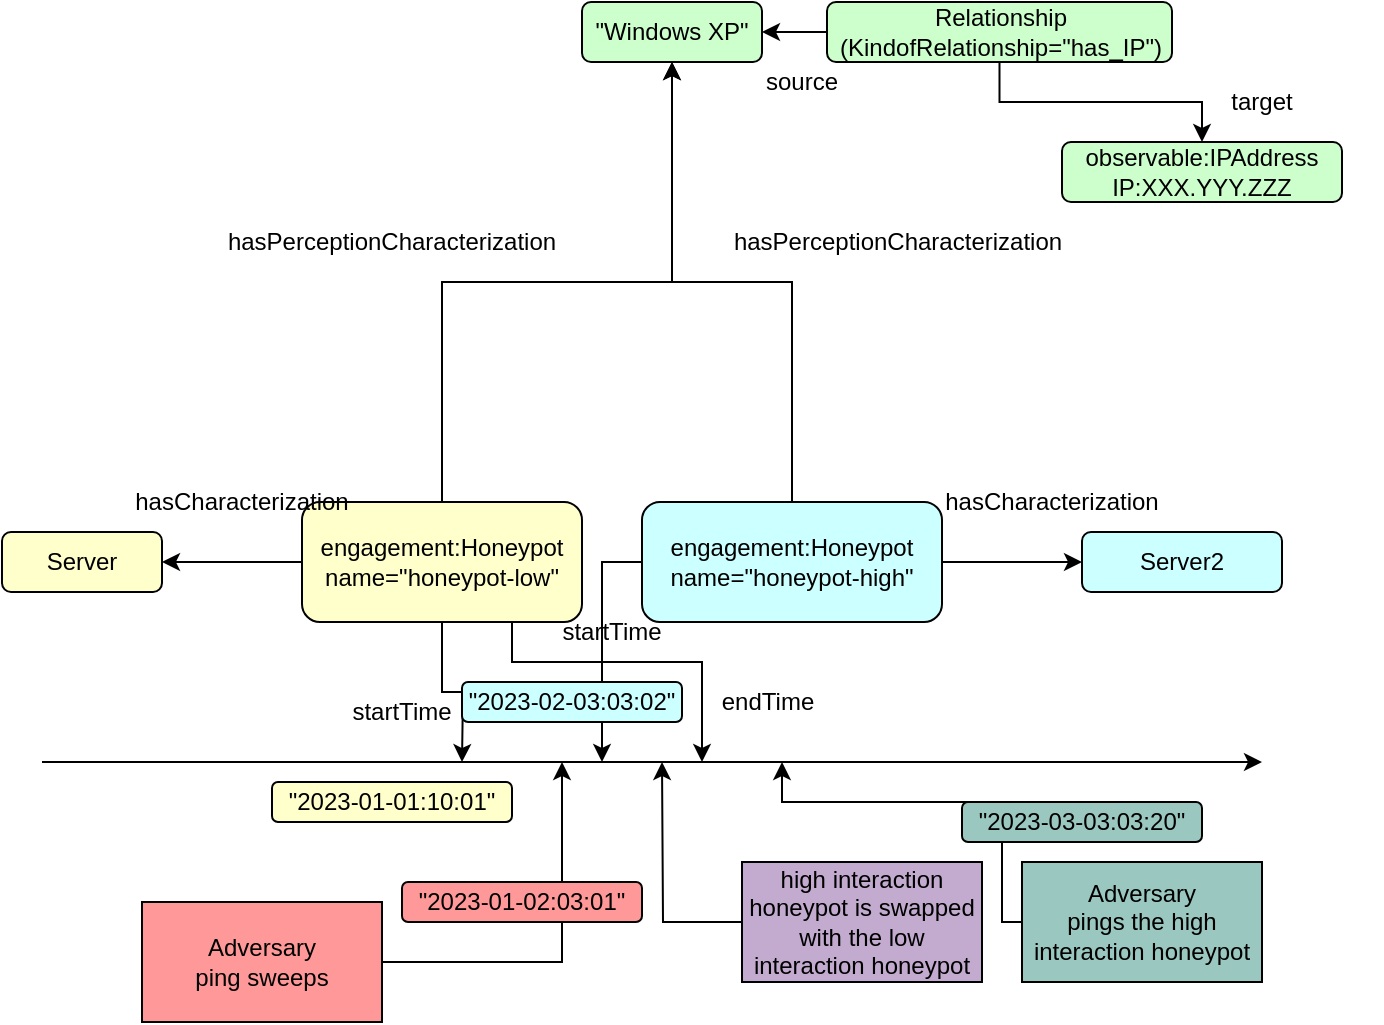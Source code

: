 <mxfile version="20.8.11" type="device"><diagram name="Page-1" id="SZyitTrHytvP_tL7x1lx"><mxGraphModel dx="1674" dy="782" grid="1" gridSize="10" guides="1" tooltips="1" connect="1" arrows="1" fold="1" page="1" pageScale="1" pageWidth="850" pageHeight="1100" math="0" shadow="0"><root><mxCell id="0"/><mxCell id="1" parent="0"/><mxCell id="5WHp1d3pjaUlq0CJ49ZN-26" style="edgeStyle=orthogonalEdgeStyle;rounded=0;orthogonalLoop=1;jettySize=auto;html=1;" parent="1" source="5WHp1d3pjaUlq0CJ49ZN-1" edge="1"><mxGeometry relative="1" as="geometry"><mxPoint x="280" y="390" as="targetPoint"/></mxGeometry></mxCell><mxCell id="M4_4i3RkBrSk8CLw0dnV-1" style="edgeStyle=orthogonalEdgeStyle;rounded=0;orthogonalLoop=1;jettySize=auto;html=1;entryX=0.5;entryY=1;entryDx=0;entryDy=0;" edge="1" parent="1" source="5WHp1d3pjaUlq0CJ49ZN-1" target="5WHp1d3pjaUlq0CJ49ZN-3"><mxGeometry relative="1" as="geometry"/></mxCell><mxCell id="M4_4i3RkBrSk8CLw0dnV-4" style="edgeStyle=orthogonalEdgeStyle;rounded=0;orthogonalLoop=1;jettySize=auto;html=1;entryX=1;entryY=0.5;entryDx=0;entryDy=0;" edge="1" parent="1" source="5WHp1d3pjaUlq0CJ49ZN-1" target="M4_4i3RkBrSk8CLw0dnV-2"><mxGeometry relative="1" as="geometry"/></mxCell><mxCell id="5WHp1d3pjaUlq0CJ49ZN-1" value="&lt;div&gt;engagement:Honeypot&lt;/div&gt;&lt;div&gt;name=&quot;honeypot-low&quot;&lt;br&gt;&lt;/div&gt;" style="rounded=1;whiteSpace=wrap;html=1;fillColor=#FFFFCC;" parent="1" vertex="1"><mxGeometry x="200" y="260" width="140" height="60" as="geometry"/></mxCell><mxCell id="5WHp1d3pjaUlq0CJ49ZN-3" value="&quot;Windows XP&quot;" style="rounded=1;whiteSpace=wrap;html=1;fillColor=#CCFFCC;" parent="1" vertex="1"><mxGeometry x="340" y="10" width="90" height="30" as="geometry"/></mxCell><mxCell id="5WHp1d3pjaUlq0CJ49ZN-12" value="hasPerceptionCharacterization" style="text;html=1;strokeColor=none;fillColor=none;align=center;verticalAlign=middle;whiteSpace=wrap;rounded=0;" parent="1" vertex="1"><mxGeometry x="150" y="120" width="190" height="20" as="geometry"/></mxCell><mxCell id="5WHp1d3pjaUlq0CJ49ZN-34" style="edgeStyle=orthogonalEdgeStyle;rounded=0;orthogonalLoop=1;jettySize=auto;html=1;" parent="1" source="5WHp1d3pjaUlq0CJ49ZN-13" edge="1"><mxGeometry relative="1" as="geometry"><mxPoint x="350" y="390" as="targetPoint"/><Array as="points"><mxPoint x="350" y="290"/><mxPoint x="350" y="390"/></Array></mxGeometry></mxCell><mxCell id="M4_4i3RkBrSk8CLw0dnV-6" style="edgeStyle=orthogonalEdgeStyle;rounded=0;orthogonalLoop=1;jettySize=auto;html=1;entryX=0;entryY=0.5;entryDx=0;entryDy=0;" edge="1" parent="1" source="5WHp1d3pjaUlq0CJ49ZN-13" target="M4_4i3RkBrSk8CLw0dnV-5"><mxGeometry relative="1" as="geometry"/></mxCell><mxCell id="5WHp1d3pjaUlq0CJ49ZN-13" value="&lt;div&gt;engagement:Honeypot&lt;/div&gt;&lt;div&gt;name=&quot;honeypot-high&quot;&lt;br&gt;&lt;/div&gt;" style="rounded=1;whiteSpace=wrap;html=1;fillColor=#CCFFFF;" parent="1" vertex="1"><mxGeometry x="370" y="260" width="150" height="60" as="geometry"/></mxCell><mxCell id="5WHp1d3pjaUlq0CJ49ZN-17" style="edgeStyle=orthogonalEdgeStyle;rounded=0;orthogonalLoop=1;jettySize=auto;html=1;exitX=0.5;exitY=0;exitDx=0;exitDy=0;entryX=0.5;entryY=1;entryDx=0;entryDy=0;" parent="1" source="5WHp1d3pjaUlq0CJ49ZN-13" target="5WHp1d3pjaUlq0CJ49ZN-3" edge="1"><mxGeometry relative="1" as="geometry"><mxPoint x="470" y="160" as="sourcePoint"/><mxPoint x="502.5" y="120" as="targetPoint"/></mxGeometry></mxCell><mxCell id="5WHp1d3pjaUlq0CJ49ZN-24" value="" style="endArrow=classic;html=1;rounded=0;" parent="1" edge="1"><mxGeometry width="50" height="50" relative="1" as="geometry"><mxPoint x="70" y="390" as="sourcePoint"/><mxPoint x="680" y="390" as="targetPoint"/></mxGeometry></mxCell><mxCell id="5WHp1d3pjaUlq0CJ49ZN-31" style="edgeStyle=orthogonalEdgeStyle;rounded=0;orthogonalLoop=1;jettySize=auto;html=1;" parent="1" source="5WHp1d3pjaUlq0CJ49ZN-25" edge="1"><mxGeometry relative="1" as="geometry"><mxPoint x="330" y="390" as="targetPoint"/><Array as="points"><mxPoint x="330" y="490"/><mxPoint x="330" y="390"/></Array></mxGeometry></mxCell><mxCell id="5WHp1d3pjaUlq0CJ49ZN-25" value="&lt;div&gt;Adversary&lt;/div&gt;&lt;div&gt;ping sweeps&lt;br&gt;&lt;/div&gt;" style="rounded=0;whiteSpace=wrap;html=1;fillColor=#FF9999;" parent="1" vertex="1"><mxGeometry x="120" y="460" width="120" height="60" as="geometry"/></mxCell><mxCell id="5WHp1d3pjaUlq0CJ49ZN-29" value="&quot;2023-01-01:10:01&quot;" style="rounded=1;whiteSpace=wrap;html=1;fillColor=#FFFFCC;" parent="1" vertex="1"><mxGeometry x="185" y="400" width="120" height="20" as="geometry"/></mxCell><mxCell id="5WHp1d3pjaUlq0CJ49ZN-30" value="startTime" style="text;html=1;strokeColor=none;fillColor=none;align=center;verticalAlign=middle;whiteSpace=wrap;rounded=0;" parent="1" vertex="1"><mxGeometry x="220" y="350" width="60" height="30" as="geometry"/></mxCell><mxCell id="5WHp1d3pjaUlq0CJ49ZN-32" style="edgeStyle=orthogonalEdgeStyle;rounded=0;orthogonalLoop=1;jettySize=auto;html=1;exitX=0.75;exitY=1;exitDx=0;exitDy=0;" parent="1" source="5WHp1d3pjaUlq0CJ49ZN-1" edge="1"><mxGeometry relative="1" as="geometry"><mxPoint x="400" y="390" as="targetPoint"/><mxPoint x="290" y="330" as="sourcePoint"/><Array as="points"><mxPoint x="310" y="340"/><mxPoint x="400" y="340"/><mxPoint x="400" y="390"/></Array></mxGeometry></mxCell><mxCell id="5WHp1d3pjaUlq0CJ49ZN-33" value="endTime" style="text;html=1;strokeColor=none;fillColor=none;align=center;verticalAlign=middle;whiteSpace=wrap;rounded=0;" parent="1" vertex="1"><mxGeometry x="402.5" y="345" width="60" height="30" as="geometry"/></mxCell><mxCell id="5WHp1d3pjaUlq0CJ49ZN-35" value="startTime" style="text;html=1;strokeColor=none;fillColor=none;align=center;verticalAlign=middle;whiteSpace=wrap;rounded=0;" parent="1" vertex="1"><mxGeometry x="325" y="310" width="60" height="30" as="geometry"/></mxCell><mxCell id="5WHp1d3pjaUlq0CJ49ZN-39" style="edgeStyle=orthogonalEdgeStyle;rounded=0;orthogonalLoop=1;jettySize=auto;html=1;" parent="1" source="5WHp1d3pjaUlq0CJ49ZN-38" edge="1"><mxGeometry relative="1" as="geometry"><mxPoint x="380" y="390" as="targetPoint"/></mxGeometry></mxCell><mxCell id="5WHp1d3pjaUlq0CJ49ZN-38" value="high interaction honeypot is swapped with the low interaction honeypot" style="rounded=0;whiteSpace=wrap;html=1;fillColor=#C3ABD0;" parent="1" vertex="1"><mxGeometry x="420" y="440" width="120" height="60" as="geometry"/></mxCell><mxCell id="5WHp1d3pjaUlq0CJ49ZN-40" value="observable:IPAddress&lt;br&gt;&lt;div&gt;IP:XXX.YYY.ZZZ&lt;/div&gt;" style="rounded=1;whiteSpace=wrap;html=1;fillColor=#CCFFCC;" parent="1" vertex="1"><mxGeometry x="580" y="80" width="140" height="30" as="geometry"/></mxCell><mxCell id="5WHp1d3pjaUlq0CJ49ZN-41" value="&lt;div&gt;Adversary&lt;/div&gt;&lt;div&gt;pings the high interaction honeypot&lt;br&gt;&lt;/div&gt;" style="rounded=0;whiteSpace=wrap;html=1;fillColor=#9AC7BF;" parent="1" vertex="1"><mxGeometry x="560" y="440" width="120" height="60" as="geometry"/></mxCell><mxCell id="5WHp1d3pjaUlq0CJ49ZN-42" style="edgeStyle=orthogonalEdgeStyle;rounded=0;orthogonalLoop=1;jettySize=auto;html=1;exitX=0;exitY=0.5;exitDx=0;exitDy=0;" parent="1" source="5WHp1d3pjaUlq0CJ49ZN-41" edge="1"><mxGeometry relative="1" as="geometry"><mxPoint x="440" y="390" as="targetPoint"/><mxPoint x="327.5" y="490" as="sourcePoint"/><Array as="points"><mxPoint x="550" y="410"/><mxPoint x="440" y="410"/></Array></mxGeometry></mxCell><mxCell id="5WHp1d3pjaUlq0CJ49ZN-43" value="&lt;div&gt;&quot;2023-02-03:03:02&quot;&lt;/div&gt;" style="rounded=1;whiteSpace=wrap;html=1;fillColor=#CCFFFF;" parent="1" vertex="1"><mxGeometry x="280" y="350" width="110" height="20" as="geometry"/></mxCell><mxCell id="5WHp1d3pjaUlq0CJ49ZN-44" value="&quot;2023-01-02:03:01&quot;" style="rounded=1;whiteSpace=wrap;html=1;fillColor=#FF9999;" parent="1" vertex="1"><mxGeometry x="250" y="450" width="120" height="20" as="geometry"/></mxCell><mxCell id="5WHp1d3pjaUlq0CJ49ZN-49" value="&quot;2023-03-03:03:20&quot;" style="rounded=1;whiteSpace=wrap;html=1;fillColor=#9AC7BF;" parent="1" vertex="1"><mxGeometry x="530" y="410" width="120" height="20" as="geometry"/></mxCell><mxCell id="5WHp1d3pjaUlq0CJ49ZN-54" style="edgeStyle=orthogonalEdgeStyle;rounded=0;orthogonalLoop=1;jettySize=auto;html=1;entryX=1;entryY=0.5;entryDx=0;entryDy=0;" parent="1" source="5WHp1d3pjaUlq0CJ49ZN-52" target="5WHp1d3pjaUlq0CJ49ZN-3" edge="1"><mxGeometry relative="1" as="geometry"/></mxCell><mxCell id="5WHp1d3pjaUlq0CJ49ZN-64" style="edgeStyle=orthogonalEdgeStyle;rounded=0;orthogonalLoop=1;jettySize=auto;html=1;entryX=0.5;entryY=0;entryDx=0;entryDy=0;" parent="1" source="5WHp1d3pjaUlq0CJ49ZN-52" target="5WHp1d3pjaUlq0CJ49ZN-40" edge="1"><mxGeometry relative="1" as="geometry"/></mxCell><mxCell id="5WHp1d3pjaUlq0CJ49ZN-52" value="&lt;div&gt;Relationship&lt;/div&gt;&lt;div&gt;(KindofRelationship=&quot;has_IP&quot;)&lt;br&gt;&lt;/div&gt;" style="rounded=1;whiteSpace=wrap;html=1;fillColor=#CCFFCC;" parent="1" vertex="1"><mxGeometry x="462.5" y="10" width="172.5" height="30" as="geometry"/></mxCell><mxCell id="5WHp1d3pjaUlq0CJ49ZN-19" value="target" style="text;html=1;strokeColor=none;fillColor=none;align=center;verticalAlign=middle;whiteSpace=wrap;rounded=0;" parent="1" vertex="1"><mxGeometry x="620" y="50" width="120" height="20" as="geometry"/></mxCell><mxCell id="5WHp1d3pjaUlq0CJ49ZN-63" value="source" style="text;html=1;strokeColor=none;fillColor=none;align=center;verticalAlign=middle;whiteSpace=wrap;rounded=0;" parent="1" vertex="1"><mxGeometry x="420" y="40" width="60" height="20" as="geometry"/></mxCell><mxCell id="M4_4i3RkBrSk8CLw0dnV-2" value="Server" style="rounded=1;whiteSpace=wrap;html=1;fillColor=#FFFFCC;" vertex="1" parent="1"><mxGeometry x="50" y="275" width="80" height="30" as="geometry"/></mxCell><mxCell id="M4_4i3RkBrSk8CLw0dnV-3" value="hasCharacterization" style="text;html=1;strokeColor=none;fillColor=none;align=center;verticalAlign=middle;whiteSpace=wrap;rounded=0;" vertex="1" parent="1"><mxGeometry x="515" y="250" width="120" height="20" as="geometry"/></mxCell><mxCell id="M4_4i3RkBrSk8CLw0dnV-5" value="Server2" style="rounded=1;whiteSpace=wrap;html=1;fillColor=#CCFFFF;" vertex="1" parent="1"><mxGeometry x="590" y="275" width="100" height="30" as="geometry"/></mxCell><mxCell id="M4_4i3RkBrSk8CLw0dnV-7" value="hasCharacterization" style="text;html=1;strokeColor=none;fillColor=none;align=center;verticalAlign=middle;whiteSpace=wrap;rounded=0;" vertex="1" parent="1"><mxGeometry x="110" y="250" width="120" height="20" as="geometry"/></mxCell><mxCell id="M4_4i3RkBrSk8CLw0dnV-10" value="hasPerceptionCharacterization" style="text;html=1;strokeColor=none;fillColor=none;align=center;verticalAlign=middle;whiteSpace=wrap;rounded=0;" vertex="1" parent="1"><mxGeometry x="402.5" y="120" width="190" height="20" as="geometry"/></mxCell></root></mxGraphModel></diagram></mxfile>